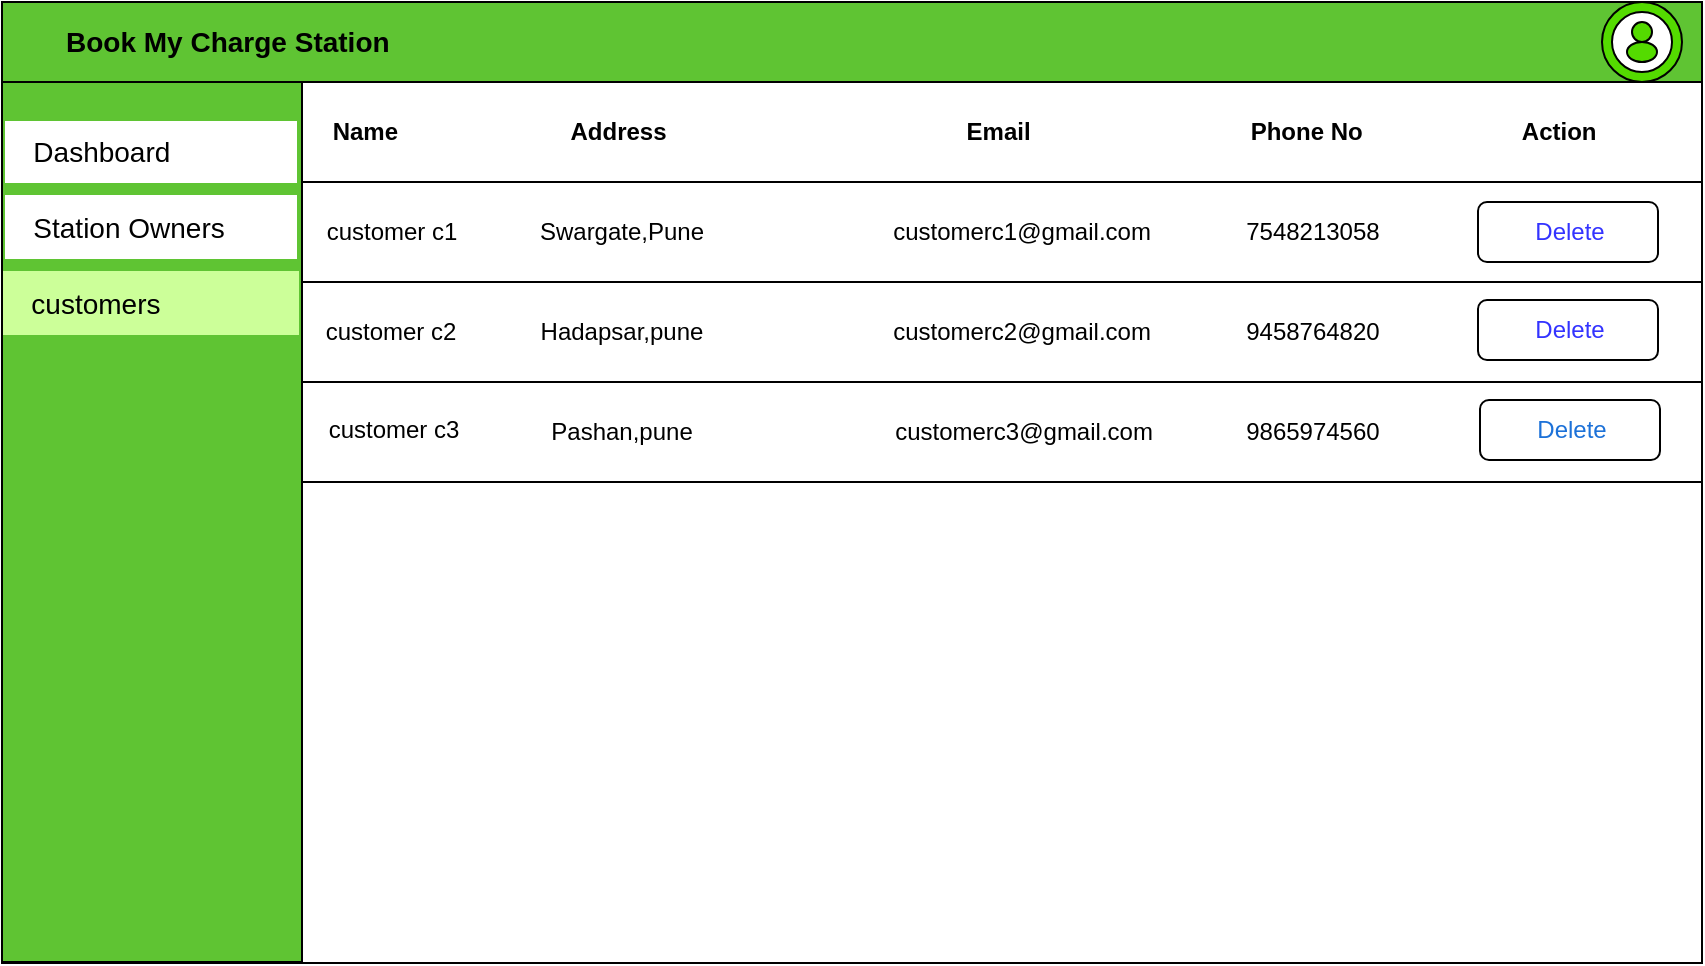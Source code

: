 <mxfile version="22.1.0" type="google">
  <diagram name="Page-1" id="oFvi2MinRz-CHLyl8KAK">
    <mxGraphModel grid="1" page="1" gridSize="10" guides="1" tooltips="1" connect="1" arrows="1" fold="1" pageScale="1" pageWidth="850" pageHeight="1100" math="0" shadow="0">
      <root>
        <mxCell id="0" />
        <mxCell id="1" parent="0" />
        <mxCell id="O5xX1KVJMHfd2l2c8vho-1" value="" style="rounded=0;whiteSpace=wrap;html=1;fontStyle=1" vertex="1" parent="1">
          <mxGeometry y="0.5" width="850" height="480" as="geometry" />
        </mxCell>
        <mxCell id="O5xX1KVJMHfd2l2c8vho-2" value="" style="rounded=0;whiteSpace=wrap;html=1;fillColor=#5FC433;" vertex="1" parent="1">
          <mxGeometry width="850" height="40" as="geometry" />
        </mxCell>
        <mxCell id="O5xX1KVJMHfd2l2c8vho-3" value="" style="rounded=0;whiteSpace=wrap;html=1;fontColor=#5FC433;fillColor=#5FC433;" vertex="1" parent="1">
          <mxGeometry y="40" width="150" height="440" as="geometry" />
        </mxCell>
        <mxCell id="O5xX1KVJMHfd2l2c8vho-5" value="&lt;b&gt;&amp;nbsp;&amp;nbsp;&amp;nbsp; Name &amp;nbsp;&amp;nbsp;&amp;nbsp;&amp;nbsp;&amp;nbsp;&amp;nbsp;&amp;nbsp;&amp;nbsp;&amp;nbsp;&amp;nbsp;&amp;nbsp;&amp;nbsp;&amp;nbsp;&amp;nbsp;&amp;nbsp;&amp;nbsp;&amp;nbsp;&amp;nbsp;&amp;nbsp;&amp;nbsp;&amp;nbsp;&amp;nbsp;&amp;nbsp;&amp;nbsp; Address&amp;nbsp;&amp;nbsp;&amp;nbsp;&amp;nbsp;&amp;nbsp;&amp;nbsp;&amp;nbsp;&amp;nbsp;&amp;nbsp;&amp;nbsp;&amp;nbsp;&amp;nbsp;&amp;nbsp;&amp;nbsp;&amp;nbsp;&amp;nbsp;&amp;nbsp;&amp;nbsp;&amp;nbsp;&amp;nbsp;&amp;nbsp;&amp;nbsp;&amp;nbsp;&amp;nbsp;&amp;nbsp;&amp;nbsp;&amp;nbsp;&amp;nbsp;&amp;nbsp;&amp;nbsp;&amp;nbsp;&amp;nbsp;&amp;nbsp;&amp;nbsp;&amp;nbsp;&amp;nbsp;&amp;nbsp;&amp;nbsp;&amp;nbsp;&amp;nbsp;&amp;nbsp;&amp;nbsp;&amp;nbsp;&amp;nbsp; Email&amp;nbsp; &amp;nbsp; &amp;nbsp;&amp;nbsp;&amp;nbsp; &amp;nbsp; &amp;nbsp; &amp;nbsp; &amp;nbsp; &amp;nbsp; &amp;nbsp; &amp;nbsp; &amp;nbsp; &amp;nbsp; &amp;nbsp; &amp;nbsp; &amp;nbsp;&amp;nbsp; Phone No&amp;nbsp;&amp;nbsp;&amp;nbsp;&amp;nbsp;&amp;nbsp;&amp;nbsp;&amp;nbsp;&amp;nbsp; &amp;nbsp; &amp;nbsp; &amp;nbsp; &amp;nbsp; &amp;nbsp; &amp;nbsp; &amp;nbsp;&amp;nbsp; Action&lt;br&gt;&lt;/b&gt;" style="rounded=0;whiteSpace=wrap;html=1;align=left;" vertex="1" parent="1">
          <mxGeometry x="150" y="40" width="700" height="50" as="geometry" />
        </mxCell>
        <mxCell id="O5xX1KVJMHfd2l2c8vho-6" value="&amp;nbsp;&amp;nbsp;&amp;nbsp;&amp;nbsp;&amp;nbsp;&amp;nbsp;&amp;nbsp;&amp;nbsp;&amp;nbsp;&amp;nbsp;&amp;nbsp;&amp;nbsp;&amp;nbsp;&amp;nbsp;&amp;nbsp;&amp;nbsp;&amp;nbsp;&amp;nbsp;&amp;nbsp;&amp;nbsp;&amp;nbsp;&amp;nbsp;&amp;nbsp;&amp;nbsp;&amp;nbsp;&amp;nbsp;&amp;nbsp;&amp;nbsp;&amp;nbsp;&amp;nbsp;&amp;nbsp;&amp;nbsp;&amp;nbsp;&amp;nbsp;&amp;nbsp;&amp;nbsp;&amp;nbsp;&amp;nbsp;&amp;nbsp;&amp;nbsp;&amp;nbsp;&amp;nbsp;&amp;nbsp;&amp;nbsp;&amp;nbsp;&amp;nbsp;&amp;nbsp;&amp;nbsp;&amp;nbsp;&amp;nbsp;&amp;nbsp;&amp;nbsp;&amp;nbsp;&amp;nbsp;&amp;nbsp;&amp;nbsp;&amp;nbsp;&amp;nbsp;&amp;nbsp;&amp;nbsp;&amp;nbsp;&amp;nbsp;&amp;nbsp;&amp;nbsp;&amp;nbsp;&amp;nbsp;&amp;nbsp;&amp;nbsp;&amp;nbsp;&amp;nbsp;&amp;nbsp;&amp;nbsp;&amp;nbsp;&amp;nbsp;&amp;nbsp;&amp;nbsp;&amp;nbsp;&amp;nbsp;&amp;nbsp;&amp;nbsp;&amp;nbsp;&amp;nbsp;&amp;nbsp;&amp;nbsp;&amp;nbsp;&amp;nbsp;&amp;nbsp;&amp;nbsp;&amp;nbsp;&amp;nbsp;&amp;nbsp;&amp;nbsp;&amp;nbsp;&amp;nbsp;&amp;nbsp;&amp;nbsp;&amp;nbsp;&amp;nbsp;&amp;nbsp;&amp;nbsp;&amp;nbsp;&amp;nbsp;&amp;nbsp;&amp;nbsp;&amp;nbsp;&amp;nbsp;&amp;nbsp;&amp;nbsp;&amp;nbsp;&amp;nbsp;&amp;nbsp;&amp;nbsp;&amp;nbsp;&amp;nbsp;&amp;nbsp;&amp;nbsp;&amp;nbsp;&amp;nbsp;&amp;nbsp;&amp;nbsp;&amp;nbsp;&amp;nbsp;&amp;nbsp;&amp;nbsp;&amp;nbsp;&amp;nbsp;&amp;nbsp;&amp;nbsp;&amp;nbsp;&amp;nbsp;&amp;nbsp;&amp;nbsp;&amp;nbsp;&amp;nbsp;&amp;nbsp;&amp;nbsp;&amp;nbsp;&amp;nbsp;&amp;nbsp;&amp;nbsp; 7548213058" style="rounded=0;whiteSpace=wrap;html=1;align=left;" vertex="1" parent="1">
          <mxGeometry x="150" y="90" width="700" height="50" as="geometry" />
        </mxCell>
        <mxCell id="O5xX1KVJMHfd2l2c8vho-7" value="&amp;nbsp;&amp;nbsp;&amp;nbsp;&amp;nbsp;&amp;nbsp;&amp;nbsp;&amp;nbsp;&amp;nbsp;&amp;nbsp;&amp;nbsp;&amp;nbsp;&amp;nbsp;&amp;nbsp;&amp;nbsp;&amp;nbsp;&amp;nbsp;&amp;nbsp;&amp;nbsp;&amp;nbsp;&amp;nbsp;&amp;nbsp;&amp;nbsp;&amp;nbsp;&amp;nbsp;&amp;nbsp;&amp;nbsp;&amp;nbsp;&amp;nbsp;&amp;nbsp;&amp;nbsp;&amp;nbsp;&amp;nbsp;&amp;nbsp;&amp;nbsp;&amp;nbsp;&amp;nbsp;&amp;nbsp;&amp;nbsp;&amp;nbsp;&amp;nbsp;&amp;nbsp;&amp;nbsp;&amp;nbsp;&amp;nbsp;&amp;nbsp;&amp;nbsp;&amp;nbsp;&amp;nbsp;&amp;nbsp;&amp;nbsp;&amp;nbsp;&amp;nbsp;&amp;nbsp;&amp;nbsp;&amp;nbsp;&amp;nbsp;&amp;nbsp;&amp;nbsp;&amp;nbsp;&amp;nbsp;&amp;nbsp;&amp;nbsp;&amp;nbsp;&amp;nbsp;&amp;nbsp;&amp;nbsp;&amp;nbsp;&amp;nbsp;&amp;nbsp;&amp;nbsp;&amp;nbsp;&amp;nbsp;&amp;nbsp;&amp;nbsp;&amp;nbsp;&amp;nbsp;&amp;nbsp;&amp;nbsp;&amp;nbsp;&amp;nbsp;&amp;nbsp;&amp;nbsp;&amp;nbsp;&amp;nbsp;&amp;nbsp;&amp;nbsp;&amp;nbsp;&amp;nbsp;&amp;nbsp;&amp;nbsp;&amp;nbsp;&amp;nbsp;&amp;nbsp;&amp;nbsp;&amp;nbsp;&amp;nbsp;&amp;nbsp;&amp;nbsp;&amp;nbsp;&amp;nbsp;&amp;nbsp;&amp;nbsp;&amp;nbsp;&amp;nbsp;&amp;nbsp;&amp;nbsp;&amp;nbsp;&amp;nbsp;&amp;nbsp;&amp;nbsp;&amp;nbsp;&amp;nbsp;&amp;nbsp;&amp;nbsp;&amp;nbsp;&amp;nbsp;&amp;nbsp;&amp;nbsp;&amp;nbsp;&amp;nbsp;&amp;nbsp;&amp;nbsp;&amp;nbsp;&amp;nbsp;&amp;nbsp;&amp;nbsp;&amp;nbsp;&amp;nbsp;&amp;nbsp;&amp;nbsp;&amp;nbsp;&amp;nbsp;&amp;nbsp;&amp;nbsp;&amp;nbsp;&amp;nbsp;&amp;nbsp;&amp;nbsp;&amp;nbsp;&amp;nbsp; 9458764820" style="rounded=0;whiteSpace=wrap;html=1;align=left;" vertex="1" parent="1">
          <mxGeometry x="150" y="140" width="700" height="50" as="geometry" />
        </mxCell>
        <mxCell id="O5xX1KVJMHfd2l2c8vho-8" value="&amp;nbsp;&amp;nbsp;&amp;nbsp;&amp;nbsp;&amp;nbsp;&amp;nbsp;&amp;nbsp;&amp;nbsp;&amp;nbsp;&amp;nbsp;&amp;nbsp;&amp;nbsp;&amp;nbsp;&amp;nbsp;&amp;nbsp;&amp;nbsp;&amp;nbsp;&amp;nbsp;&amp;nbsp;&amp;nbsp;&amp;nbsp;&amp;nbsp;&amp;nbsp;&amp;nbsp;&amp;nbsp;&amp;nbsp;&amp;nbsp;&amp;nbsp;&amp;nbsp;&amp;nbsp;&amp;nbsp;&amp;nbsp;&amp;nbsp;&amp;nbsp;&amp;nbsp;&amp;nbsp;&amp;nbsp;&amp;nbsp;&amp;nbsp;&amp;nbsp;&amp;nbsp;&amp;nbsp;&amp;nbsp;&amp;nbsp;&amp;nbsp;&amp;nbsp;&amp;nbsp;&amp;nbsp;&amp;nbsp;&amp;nbsp;&amp;nbsp;&amp;nbsp;&amp;nbsp;&amp;nbsp;&amp;nbsp;&amp;nbsp;&amp;nbsp;&amp;nbsp;&amp;nbsp;&amp;nbsp;&amp;nbsp;&amp;nbsp;&amp;nbsp;&amp;nbsp;&amp;nbsp;&amp;nbsp;&amp;nbsp;&amp;nbsp;&amp;nbsp;&amp;nbsp;&amp;nbsp;&amp;nbsp;&amp;nbsp;&amp;nbsp;&amp;nbsp;&amp;nbsp;&amp;nbsp;&amp;nbsp;&amp;nbsp;&amp;nbsp;&amp;nbsp;&amp;nbsp;&amp;nbsp;&amp;nbsp;&amp;nbsp;&amp;nbsp;&amp;nbsp;&amp;nbsp;&amp;nbsp;&amp;nbsp;&amp;nbsp;&amp;nbsp;&amp;nbsp;&amp;nbsp;&amp;nbsp;&amp;nbsp;&amp;nbsp;&amp;nbsp;&amp;nbsp;&amp;nbsp;&amp;nbsp;&amp;nbsp;&amp;nbsp;&amp;nbsp;&amp;nbsp;&amp;nbsp;&amp;nbsp;&amp;nbsp;&amp;nbsp;&amp;nbsp;&amp;nbsp;&amp;nbsp;&amp;nbsp;&amp;nbsp;&amp;nbsp;&amp;nbsp;&amp;nbsp;&amp;nbsp;&amp;nbsp;&amp;nbsp;&amp;nbsp;&amp;nbsp;&amp;nbsp;&amp;nbsp;&amp;nbsp;&amp;nbsp;&amp;nbsp;&amp;nbsp;&amp;nbsp;&amp;nbsp;&amp;nbsp;&amp;nbsp;&amp;nbsp;&amp;nbsp;&amp;nbsp;&amp;nbsp;&amp;nbsp;&amp;nbsp;&amp;nbsp;&amp;nbsp; 9865974560" style="rounded=0;whiteSpace=wrap;html=1;align=left;" vertex="1" parent="1">
          <mxGeometry x="150" y="190" width="700" height="50" as="geometry" />
        </mxCell>
        <mxCell id="O5xX1KVJMHfd2l2c8vho-9" value="" style="ellipse;whiteSpace=wrap;html=1;aspect=fixed;fillColor=#54DB00;" vertex="1" parent="1">
          <mxGeometry x="800" width="40" height="40" as="geometry" />
        </mxCell>
        <mxCell id="O5xX1KVJMHfd2l2c8vho-10" value="" style="ellipse;whiteSpace=wrap;html=1;aspect=fixed;" vertex="1" parent="1">
          <mxGeometry x="805" y="5" width="30" height="30" as="geometry" />
        </mxCell>
        <mxCell id="O5xX1KVJMHfd2l2c8vho-11" value="" style="ellipse;whiteSpace=wrap;html=1;aspect=fixed;fillColor=#54DB00;" vertex="1" parent="1">
          <mxGeometry x="815" y="10" width="10" height="10" as="geometry" />
        </mxCell>
        <mxCell id="O5xX1KVJMHfd2l2c8vho-12" value="" style="ellipse;whiteSpace=wrap;html=1;fillColor=#54DB00;" vertex="1" parent="1">
          <mxGeometry x="812.5" y="20" width="15" height="10" as="geometry" />
        </mxCell>
        <mxCell id="O5xX1KVJMHfd2l2c8vho-17" value="&lt;div style=&quot;font-size: 13px;&quot; align=&quot;left&quot;&gt;&lt;font style=&quot;font-size: 14px;&quot;&gt;&amp;nbsp;&amp;nbsp; Dashboard&lt;/font&gt;&lt;/div&gt;" style="rounded=0;whiteSpace=wrap;html=1;align=left;strokeColor=#FFFFFF;" vertex="1" parent="1">
          <mxGeometry x="2" y="60" width="145" height="30" as="geometry" />
        </mxCell>
        <mxCell id="O5xX1KVJMHfd2l2c8vho-18" value="&lt;div align=&quot;left&quot;&gt;&lt;font style=&quot;font-size: 14px;&quot;&gt;&amp;nbsp;&amp;nbsp; Station Owners&lt;/font&gt;&lt;br&gt;&lt;/div&gt;" style="rounded=0;whiteSpace=wrap;html=1;align=left;strokeColor=#FFFFFF;" vertex="1" parent="1">
          <mxGeometry x="2" y="97" width="145" height="31" as="geometry" />
        </mxCell>
        <mxCell id="O5xX1KVJMHfd2l2c8vho-20" value="&lt;div align=&quot;left&quot;&gt;&lt;font style=&quot;font-size: 14px;&quot;&gt;&amp;nbsp;&amp;nbsp; customers&lt;/font&gt;&lt;/div&gt;" style="rounded=0;whiteSpace=wrap;html=1;fontColor=#000000;strokeColor=#CCFF99;fillColor=#CCFF99;align=left;" vertex="1" parent="1">
          <mxGeometry x="1" y="135" width="147" height="31" as="geometry" />
        </mxCell>
        <mxCell id="O5xX1KVJMHfd2l2c8vho-22" value="&amp;nbsp;&amp;nbsp;&amp;nbsp;&amp;nbsp;&amp;nbsp;&amp;nbsp;&amp;nbsp; Delete" style="rounded=1;whiteSpace=wrap;html=1;fontColor=#3333FF;align=left;" vertex="1" parent="1">
          <mxGeometry x="738" y="100" width="90" height="30" as="geometry" />
        </mxCell>
        <mxCell id="O5xX1KVJMHfd2l2c8vho-23" value="&amp;nbsp;&amp;nbsp;&amp;nbsp;&amp;nbsp;&amp;nbsp;&amp;nbsp;&amp;nbsp; &lt;font color=&quot;#3333ff&quot;&gt;Delete&lt;/font&gt;" style="rounded=1;whiteSpace=wrap;html=1;align=left;" vertex="1" parent="1">
          <mxGeometry x="738" y="149" width="90" height="30" as="geometry" />
        </mxCell>
        <mxCell id="O5xX1KVJMHfd2l2c8vho-25" value="&amp;nbsp;&amp;nbsp;&amp;nbsp;&amp;nbsp;&amp;nbsp;&amp;nbsp;&amp;nbsp; Delete" style="rounded=1;whiteSpace=wrap;html=1;fontColor=#1c71d8;align=left;" vertex="1" parent="1">
          <mxGeometry x="739" y="199" width="90" height="30" as="geometry" />
        </mxCell>
        <mxCell id="O5xX1KVJMHfd2l2c8vho-28" value="customer c1" style="text;html=1;strokeColor=none;fillColor=none;align=center;verticalAlign=middle;whiteSpace=wrap;rounded=0;" vertex="1" parent="1">
          <mxGeometry x="150" y="100" width="90" height="30" as="geometry" />
        </mxCell>
        <mxCell id="O5xX1KVJMHfd2l2c8vho-29" value="customer c2" style="text;html=1;strokeColor=none;fillColor=none;align=center;verticalAlign=middle;whiteSpace=wrap;rounded=0;" vertex="1" parent="1">
          <mxGeometry x="157" y="150" width="75" height="30" as="geometry" />
        </mxCell>
        <mxCell id="O5xX1KVJMHfd2l2c8vho-30" value="customer c3" style="text;html=1;strokeColor=none;fillColor=none;align=center;verticalAlign=middle;whiteSpace=wrap;rounded=0;" vertex="1" parent="1">
          <mxGeometry x="152.5" y="199" width="85.5" height="30" as="geometry" />
        </mxCell>
        <mxCell id="O5xX1KVJMHfd2l2c8vho-31" value="Swargate,Pune" style="text;html=1;strokeColor=none;fillColor=none;align=center;verticalAlign=middle;whiteSpace=wrap;rounded=0;" vertex="1" parent="1">
          <mxGeometry x="280" y="100" width="60" height="30" as="geometry" />
        </mxCell>
        <mxCell id="O5xX1KVJMHfd2l2c8vho-32" value="customerc1@gmail.com" style="text;html=1;strokeColor=none;fillColor=none;align=center;verticalAlign=middle;whiteSpace=wrap;rounded=0;" vertex="1" parent="1">
          <mxGeometry x="470" y="100" width="80" height="30" as="geometry" />
        </mxCell>
        <mxCell id="O5xX1KVJMHfd2l2c8vho-33" value="customerc2@gmail.com" style="text;html=1;strokeColor=none;fillColor=none;align=center;verticalAlign=middle;whiteSpace=wrap;rounded=0;" vertex="1" parent="1">
          <mxGeometry x="485" y="150" width="50" height="30" as="geometry" />
        </mxCell>
        <mxCell id="O5xX1KVJMHfd2l2c8vho-34" value="customerc3@gmail.com" style="text;html=1;strokeColor=none;fillColor=none;align=center;verticalAlign=middle;whiteSpace=wrap;rounded=0;" vertex="1" parent="1">
          <mxGeometry x="481" y="200" width="60" height="30" as="geometry" />
        </mxCell>
        <mxCell id="O5xX1KVJMHfd2l2c8vho-35" value="Hadapsar,pune" style="text;html=1;strokeColor=none;fillColor=none;align=center;verticalAlign=middle;whiteSpace=wrap;rounded=0;" vertex="1" parent="1">
          <mxGeometry x="280" y="150" width="60" height="30" as="geometry" />
        </mxCell>
        <mxCell id="O5xX1KVJMHfd2l2c8vho-36" value="Pashan,pune" style="text;html=1;strokeColor=none;fillColor=none;align=center;verticalAlign=middle;whiteSpace=wrap;rounded=0;" vertex="1" parent="1">
          <mxGeometry x="280" y="200" width="60" height="30" as="geometry" />
        </mxCell>
        <mxCell id="vViiE8AhAAE2TeK5TdhH-1" value="Book My Charge Station" style="text;html=1;strokeColor=none;fillColor=none;align=left;verticalAlign=middle;whiteSpace=wrap;rounded=0;fontSize=14;fontStyle=1" vertex="1" parent="1">
          <mxGeometry x="30" y="5" width="200" height="30" as="geometry" />
        </mxCell>
      </root>
    </mxGraphModel>
  </diagram>
</mxfile>
